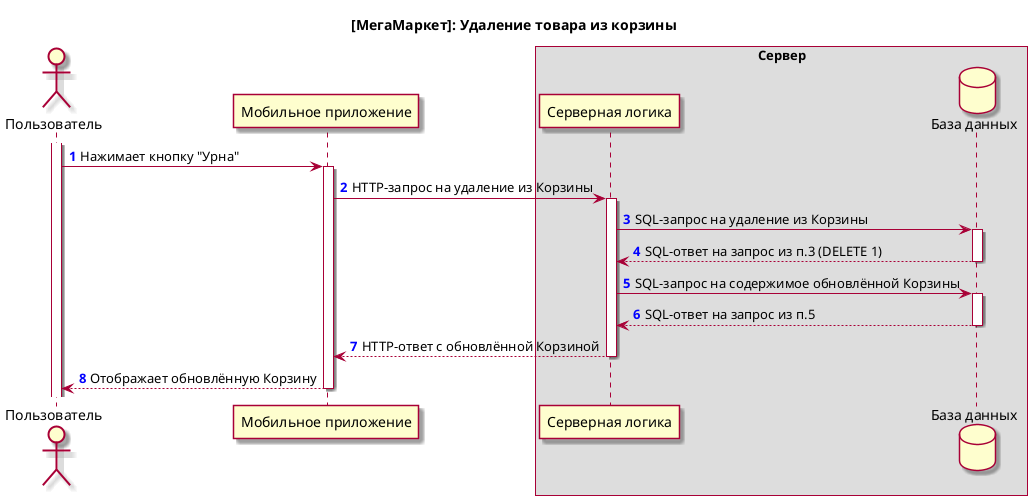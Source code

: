 @startuml T08_Sequence

skin rose
title [МегаМаркет]: Удаление товара из корзины
autonumber "<font color=blue><b>"


actor Пользователь as User
participant "Мобильное приложение" as Frontend

box Сервер
participant "Серверная логика" as Backend
database "База данных" as DB
end box


activate User
User->Frontend: Нажимает кнопку "Урна"

activate Frontend
Frontend->Backend: HTTP-запрос на удаление из Корзины

activate Backend
Backend->DB: SQL-запрос на удаление из Корзины

activate DB
DB-->Backend: SQL-ответ на запрос из п.3 (DELETE 1)
deactivate DB


Backend->DB: SQL-запрос на содержимое обновлённой Корзины
activate DB
DB-->Backend: SQL-ответ на запрос из п.5
deactivate DB

Backend-->Frontend: HTTP-ответ с обновлённой Корзиной
deactivate Backend

Frontend-->User: Отображает обновлённую Корзину
deactivate Frontend

@enduml
